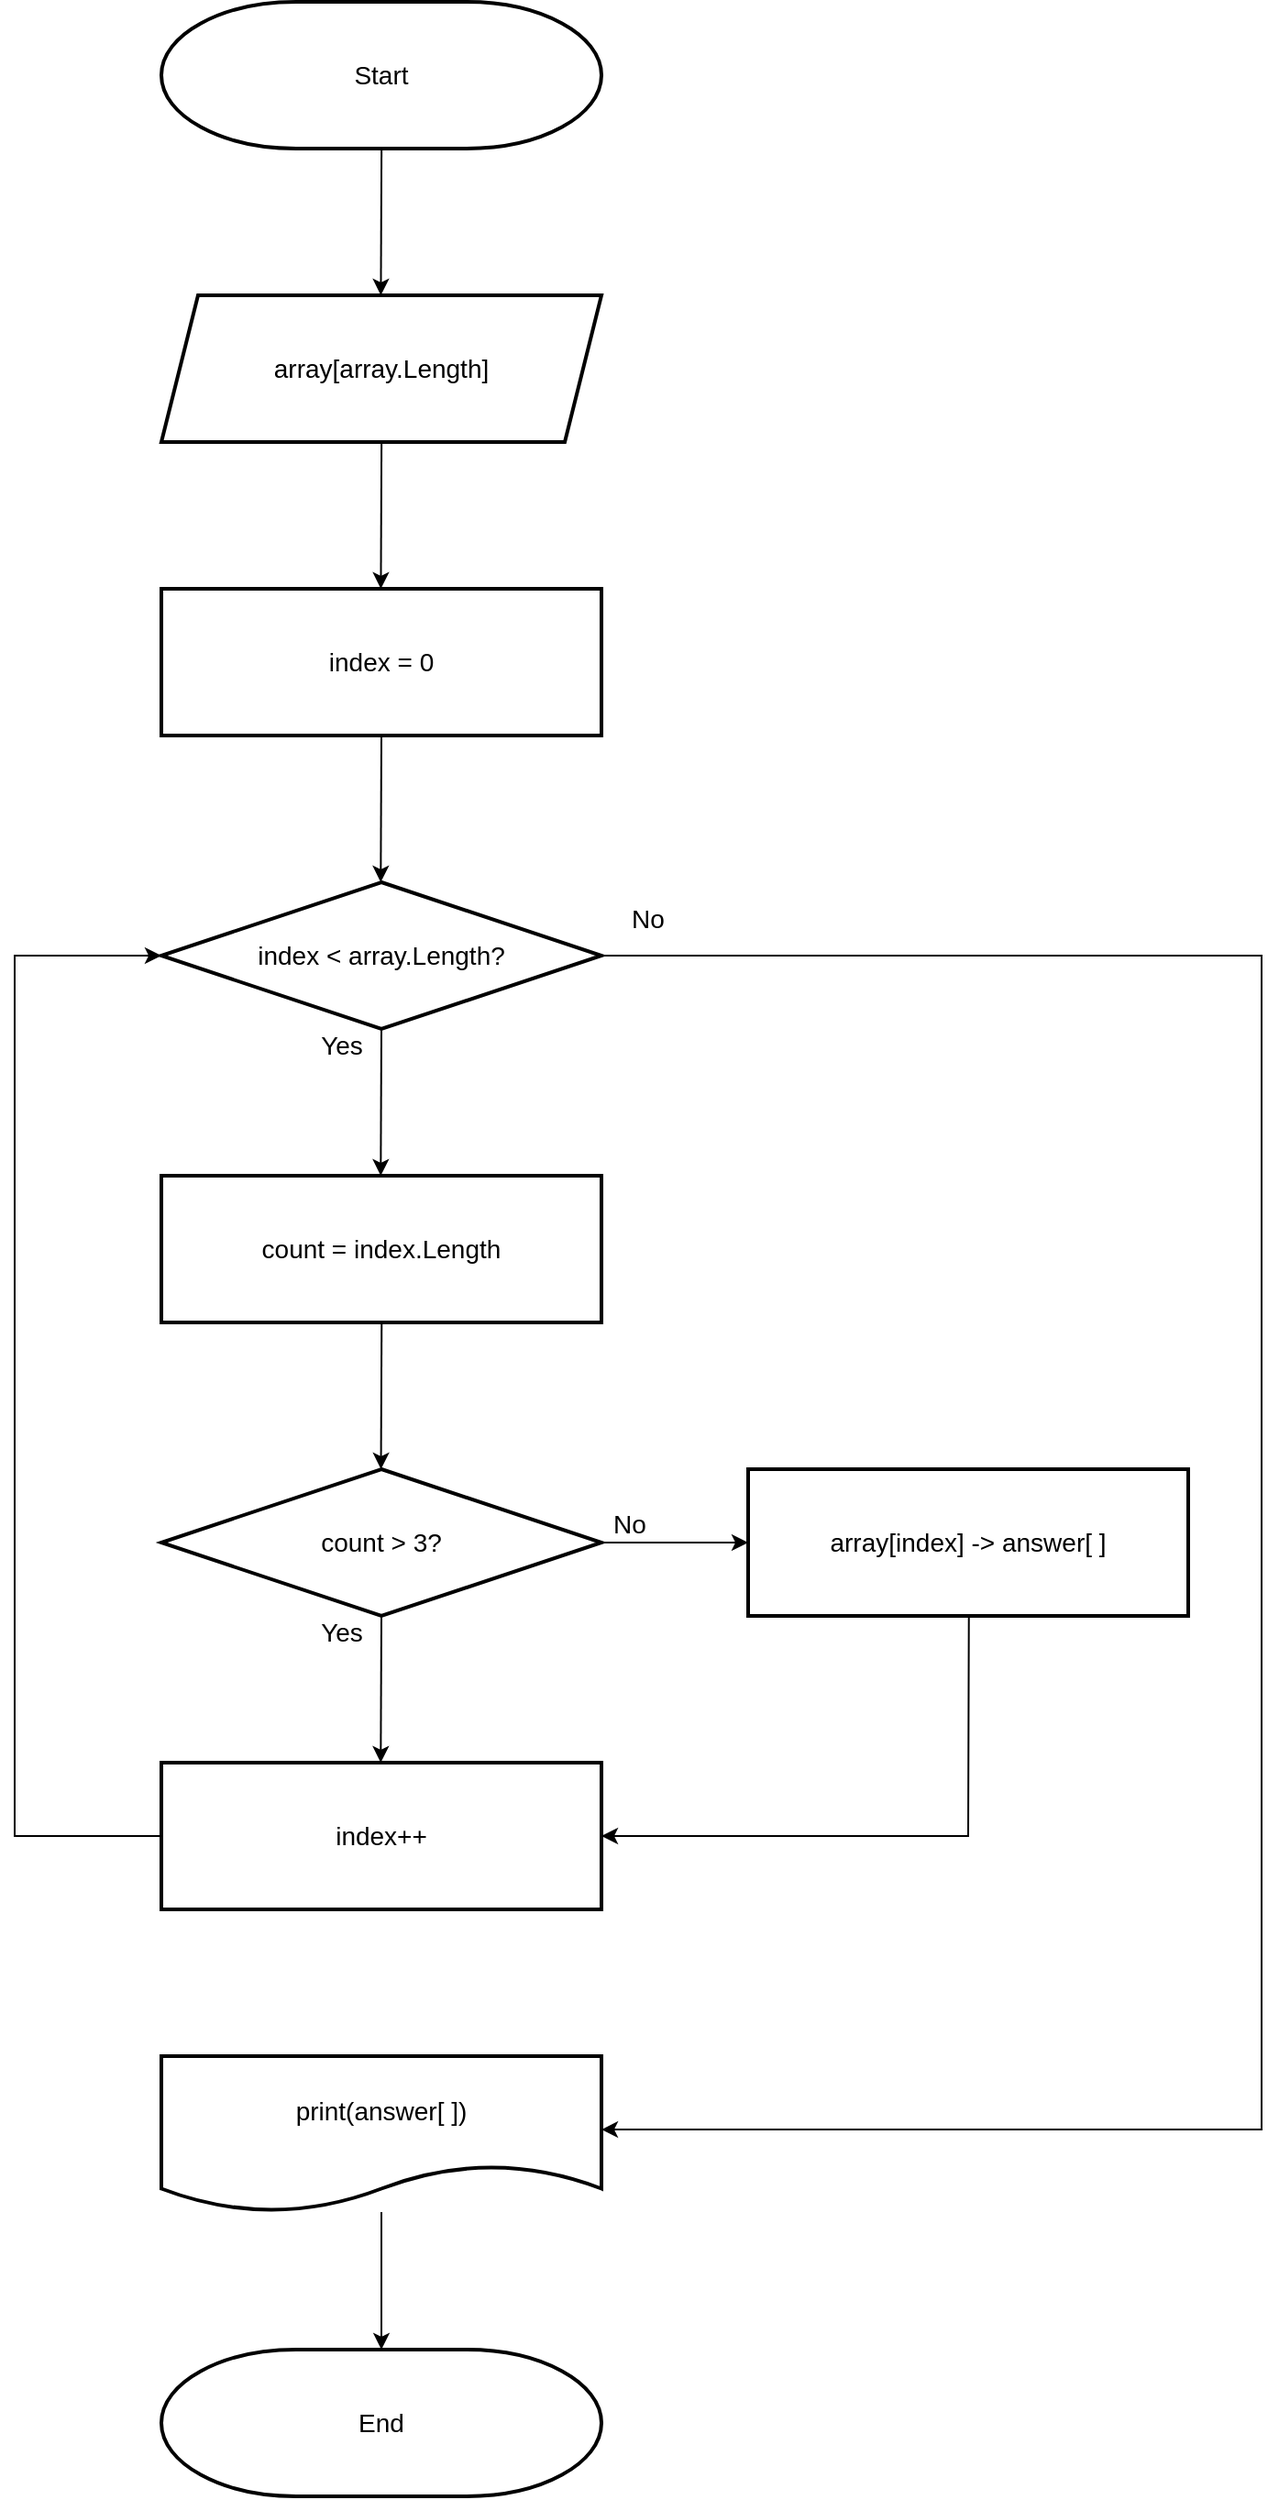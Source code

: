 <mxfile>
    <diagram id="DYNpHGhloW08hcf4pjvI" name="Страница 1">
        <mxGraphModel dx="1887" dy="1127" grid="1" gridSize="10" guides="1" tooltips="1" connect="1" arrows="1" fold="1" page="1" pageScale="1" pageWidth="827" pageHeight="1169" math="0" shadow="0">
            <root>
                <mxCell id="0"/>
                <mxCell id="1" parent="0"/>
                <mxCell id="12" value="" style="edgeStyle=orthogonalEdgeStyle;rounded=0;orthogonalLoop=1;jettySize=auto;html=1;entryX=0;entryY=0.5;entryDx=0;entryDy=0;" parent="1" source="13" edge="1">
                    <mxGeometry relative="1" as="geometry">
                        <mxPoint x="160" y="360" as="targetPoint"/>
                        <Array as="points">
                            <mxPoint x="80" y="840"/>
                            <mxPoint x="80" y="360"/>
                        </Array>
                    </mxGeometry>
                </mxCell>
                <mxCell id="32" value="&lt;font style=&quot;font-size: 14px;&quot;&gt;Start&lt;/font&gt;" style="strokeWidth=2;html=1;shape=mxgraph.flowchart.terminator;whiteSpace=wrap;" vertex="1" parent="1">
                    <mxGeometry x="320" y="120" width="240" height="80" as="geometry"/>
                </mxCell>
                <mxCell id="33" value="&lt;font style=&quot;font-size: 14px;&quot;&gt;array[array.Length]&lt;br&gt;&lt;/font&gt;" style="shape=parallelogram;perimeter=parallelogramPerimeter;whiteSpace=wrap;html=1;fixedSize=1;strokeWidth=2;" vertex="1" parent="1">
                    <mxGeometry x="320" y="280" width="240" height="80" as="geometry"/>
                </mxCell>
                <mxCell id="34" value="&lt;font style=&quot;font-size: 14px;&quot;&gt;index = 0&lt;br&gt;&lt;/font&gt;" style="whiteSpace=wrap;html=1;strokeWidth=2;" vertex="1" parent="1">
                    <mxGeometry x="320" y="440" width="240" height="80" as="geometry"/>
                </mxCell>
                <mxCell id="35" value="&lt;font style=&quot;font-size: 14px;&quot;&gt;count &amp;gt; 3?&lt;/font&gt;" style="rhombus;whiteSpace=wrap;html=1;strokeWidth=2;" vertex="1" parent="1">
                    <mxGeometry x="320" y="920" width="240" height="80" as="geometry"/>
                </mxCell>
                <mxCell id="36" value="" style="endArrow=classic;html=1;rounded=0;fontFamily=Times New Roman;exitX=0.5;exitY=1;exitDx=0;exitDy=0;" edge="1" parent="1" source="34">
                    <mxGeometry width="50" height="50" relative="1" as="geometry">
                        <mxPoint x="439.63" y="560" as="sourcePoint"/>
                        <mxPoint x="439.63" y="600" as="targetPoint"/>
                        <Array as="points">
                            <mxPoint x="439.63" y="600"/>
                        </Array>
                    </mxGeometry>
                </mxCell>
                <mxCell id="37" value="Yes" style="edgeLabel;html=1;align=center;verticalAlign=middle;resizable=0;points=[];fontSize=14;" vertex="1" connectable="0" parent="1">
                    <mxGeometry x="560" y="1390.002" as="geometry">
                        <mxPoint x="-142" y="-381" as="offset"/>
                    </mxGeometry>
                </mxCell>
                <mxCell id="38" value="No" style="text;html=1;align=center;verticalAlign=middle;resizable=0;points=[];autosize=1;strokeColor=none;fillColor=none;fontSize=14;" vertex="1" parent="1">
                    <mxGeometry x="560" y="940" width="30" height="20" as="geometry"/>
                </mxCell>
                <mxCell id="39" value="&lt;font style=&quot;font-size: 14px;&quot;&gt;array[index] -&amp;gt; answer[ ]&lt;br&gt;&lt;/font&gt;" style="whiteSpace=wrap;html=1;strokeWidth=2;" vertex="1" parent="1">
                    <mxGeometry x="640" y="920" width="240" height="80" as="geometry"/>
                </mxCell>
                <mxCell id="40" value="" style="endArrow=classic;html=1;rounded=0;fontFamily=Times New Roman;entryX=0;entryY=0.5;entryDx=0;entryDy=0;" edge="1" parent="1" target="39">
                    <mxGeometry width="50" height="50" relative="1" as="geometry">
                        <mxPoint x="560" y="960" as="sourcePoint"/>
                        <mxPoint x="560.0" y="1000" as="targetPoint"/>
                        <Array as="points">
                            <mxPoint x="600" y="960"/>
                        </Array>
                    </mxGeometry>
                </mxCell>
                <mxCell id="41" value="&lt;font style=&quot;font-size: 14px;&quot;&gt;index++&lt;br&gt;&lt;/font&gt;" style="whiteSpace=wrap;html=1;strokeWidth=2;" vertex="1" parent="1">
                    <mxGeometry x="320" y="1080" width="240" height="80" as="geometry"/>
                </mxCell>
                <mxCell id="42" value="" style="endArrow=classic;html=1;rounded=0;fontFamily=Times New Roman;exitX=0.5;exitY=1;exitDx=0;exitDy=0;" edge="1" parent="1">
                    <mxGeometry width="50" height="50" relative="1" as="geometry">
                        <mxPoint x="440" y="1000" as="sourcePoint"/>
                        <mxPoint x="439.63" y="1080" as="targetPoint"/>
                        <Array as="points">
                            <mxPoint x="439.63" y="1080"/>
                        </Array>
                    </mxGeometry>
                </mxCell>
                <mxCell id="43" value="" style="edgeStyle=orthogonalEdgeStyle;rounded=0;orthogonalLoop=1;jettySize=auto;html=1;fontSize=14;entryX=0.5;entryY=0;entryDx=0;entryDy=0;entryPerimeter=0;" edge="1" parent="1" source="44" target="45">
                    <mxGeometry relative="1" as="geometry">
                        <mxPoint x="700" y="990" as="targetPoint"/>
                    </mxGeometry>
                </mxCell>
                <mxCell id="44" value="&lt;span style=&quot;font-size: 14px;&quot;&gt;print(answer[ ])&lt;/span&gt;" style="shape=document;whiteSpace=wrap;html=1;boundedLbl=1;strokeWidth=2;" vertex="1" parent="1">
                    <mxGeometry x="320" y="1240" width="240" height="85" as="geometry"/>
                </mxCell>
                <mxCell id="45" value="&lt;font style=&quot;font-size: 14px;&quot;&gt;End&lt;/font&gt;" style="strokeWidth=2;html=1;shape=mxgraph.flowchart.terminator;whiteSpace=wrap;" vertex="1" parent="1">
                    <mxGeometry x="320" y="1400" width="240" height="80" as="geometry"/>
                </mxCell>
                <mxCell id="46" value="" style="endArrow=classic;html=1;rounded=0;fontFamily=Times New Roman;exitX=0.5;exitY=1;exitDx=0;exitDy=0;entryX=1;entryY=0.5;entryDx=0;entryDy=0;" edge="1" parent="1" target="41">
                    <mxGeometry width="50" height="50" relative="1" as="geometry">
                        <mxPoint x="760.37" y="1000" as="sourcePoint"/>
                        <mxPoint x="760.0" y="1080" as="targetPoint"/>
                        <Array as="points">
                            <mxPoint x="760" y="1120"/>
                        </Array>
                    </mxGeometry>
                </mxCell>
                <mxCell id="47" value="&lt;font style=&quot;font-size: 14px;&quot;&gt;index &amp;lt; array.Length?&lt;/font&gt;" style="rhombus;whiteSpace=wrap;html=1;strokeWidth=2;" vertex="1" parent="1">
                    <mxGeometry x="320" y="600" width="240" height="80" as="geometry"/>
                </mxCell>
                <mxCell id="48" value="" style="endArrow=classic;html=1;rounded=0;fontFamily=Times New Roman;exitX=0.5;exitY=1;exitDx=0;exitDy=0;" edge="1" parent="1">
                    <mxGeometry width="50" height="50" relative="1" as="geometry">
                        <mxPoint x="440" y="680" as="sourcePoint"/>
                        <mxPoint x="439.63" y="760" as="targetPoint"/>
                        <Array as="points">
                            <mxPoint x="439.63" y="760"/>
                        </Array>
                    </mxGeometry>
                </mxCell>
                <mxCell id="49" value="Yes" style="edgeLabel;html=1;align=center;verticalAlign=middle;resizable=0;points=[];fontSize=14;" vertex="1" connectable="0" parent="1">
                    <mxGeometry x="560" y="1070.002" as="geometry">
                        <mxPoint x="-142" y="-381" as="offset"/>
                    </mxGeometry>
                </mxCell>
                <mxCell id="50" value="" style="endArrow=classic;html=1;rounded=0;fontFamily=Times New Roman;entryX=1;entryY=0.471;entryDx=0;entryDy=0;entryPerimeter=0;" edge="1" parent="1" target="44">
                    <mxGeometry width="50" height="50" relative="1" as="geometry">
                        <mxPoint x="560" y="640" as="sourcePoint"/>
                        <mxPoint x="920" y="1120" as="targetPoint"/>
                        <Array as="points">
                            <mxPoint x="920" y="640"/>
                            <mxPoint x="920" y="1280"/>
                        </Array>
                    </mxGeometry>
                </mxCell>
                <mxCell id="51" value="No" style="text;html=1;align=center;verticalAlign=middle;resizable=0;points=[];autosize=1;strokeColor=none;fillColor=none;fontSize=14;" vertex="1" parent="1">
                    <mxGeometry x="570" y="610" width="30" height="20" as="geometry"/>
                </mxCell>
                <mxCell id="52" value="" style="endArrow=classic;html=1;rounded=0;fontFamily=Times New Roman;entryX=0;entryY=0.5;entryDx=0;entryDy=0;exitX=0;exitY=0.5;exitDx=0;exitDy=0;" edge="1" parent="1" source="41" target="47">
                    <mxGeometry width="50" height="50" relative="1" as="geometry">
                        <mxPoint x="310" y="960" as="sourcePoint"/>
                        <mxPoint x="240.0" y="1050" as="targetPoint"/>
                        <Array as="points">
                            <mxPoint x="240" y="1120"/>
                            <mxPoint x="240" y="640"/>
                        </Array>
                    </mxGeometry>
                </mxCell>
                <mxCell id="53" value="" style="endArrow=classic;html=1;rounded=0;fontFamily=Times New Roman;exitX=0.5;exitY=1;exitDx=0;exitDy=0;" edge="1" parent="1">
                    <mxGeometry width="50" height="50" relative="1" as="geometry">
                        <mxPoint x="440.07" y="200" as="sourcePoint"/>
                        <mxPoint x="439.7" y="280" as="targetPoint"/>
                        <Array as="points">
                            <mxPoint x="439.7" y="280"/>
                        </Array>
                    </mxGeometry>
                </mxCell>
                <mxCell id="54" value="" style="endArrow=classic;html=1;rounded=0;fontFamily=Times New Roman;exitX=0.5;exitY=1;exitDx=0;exitDy=0;" edge="1" parent="1">
                    <mxGeometry width="50" height="50" relative="1" as="geometry">
                        <mxPoint x="440.07" y="360" as="sourcePoint"/>
                        <mxPoint x="439.7" y="440" as="targetPoint"/>
                        <Array as="points">
                            <mxPoint x="439.7" y="440"/>
                        </Array>
                    </mxGeometry>
                </mxCell>
                <mxCell id="55" value="&lt;font style=&quot;font-size: 14px;&quot;&gt;count = index.Length&lt;br&gt;&lt;/font&gt;" style="whiteSpace=wrap;html=1;strokeWidth=2;" vertex="1" parent="1">
                    <mxGeometry x="320" y="760" width="240" height="80" as="geometry"/>
                </mxCell>
                <mxCell id="56" value="" style="endArrow=classic;html=1;rounded=0;fontFamily=Times New Roman;exitX=0.5;exitY=1;exitDx=0;exitDy=0;" edge="1" parent="1">
                    <mxGeometry width="50" height="50" relative="1" as="geometry">
                        <mxPoint x="440.13" y="840" as="sourcePoint"/>
                        <mxPoint x="439.76" y="920" as="targetPoint"/>
                        <Array as="points">
                            <mxPoint x="439.76" y="920"/>
                        </Array>
                    </mxGeometry>
                </mxCell>
            </root>
        </mxGraphModel>
    </diagram>
</mxfile>